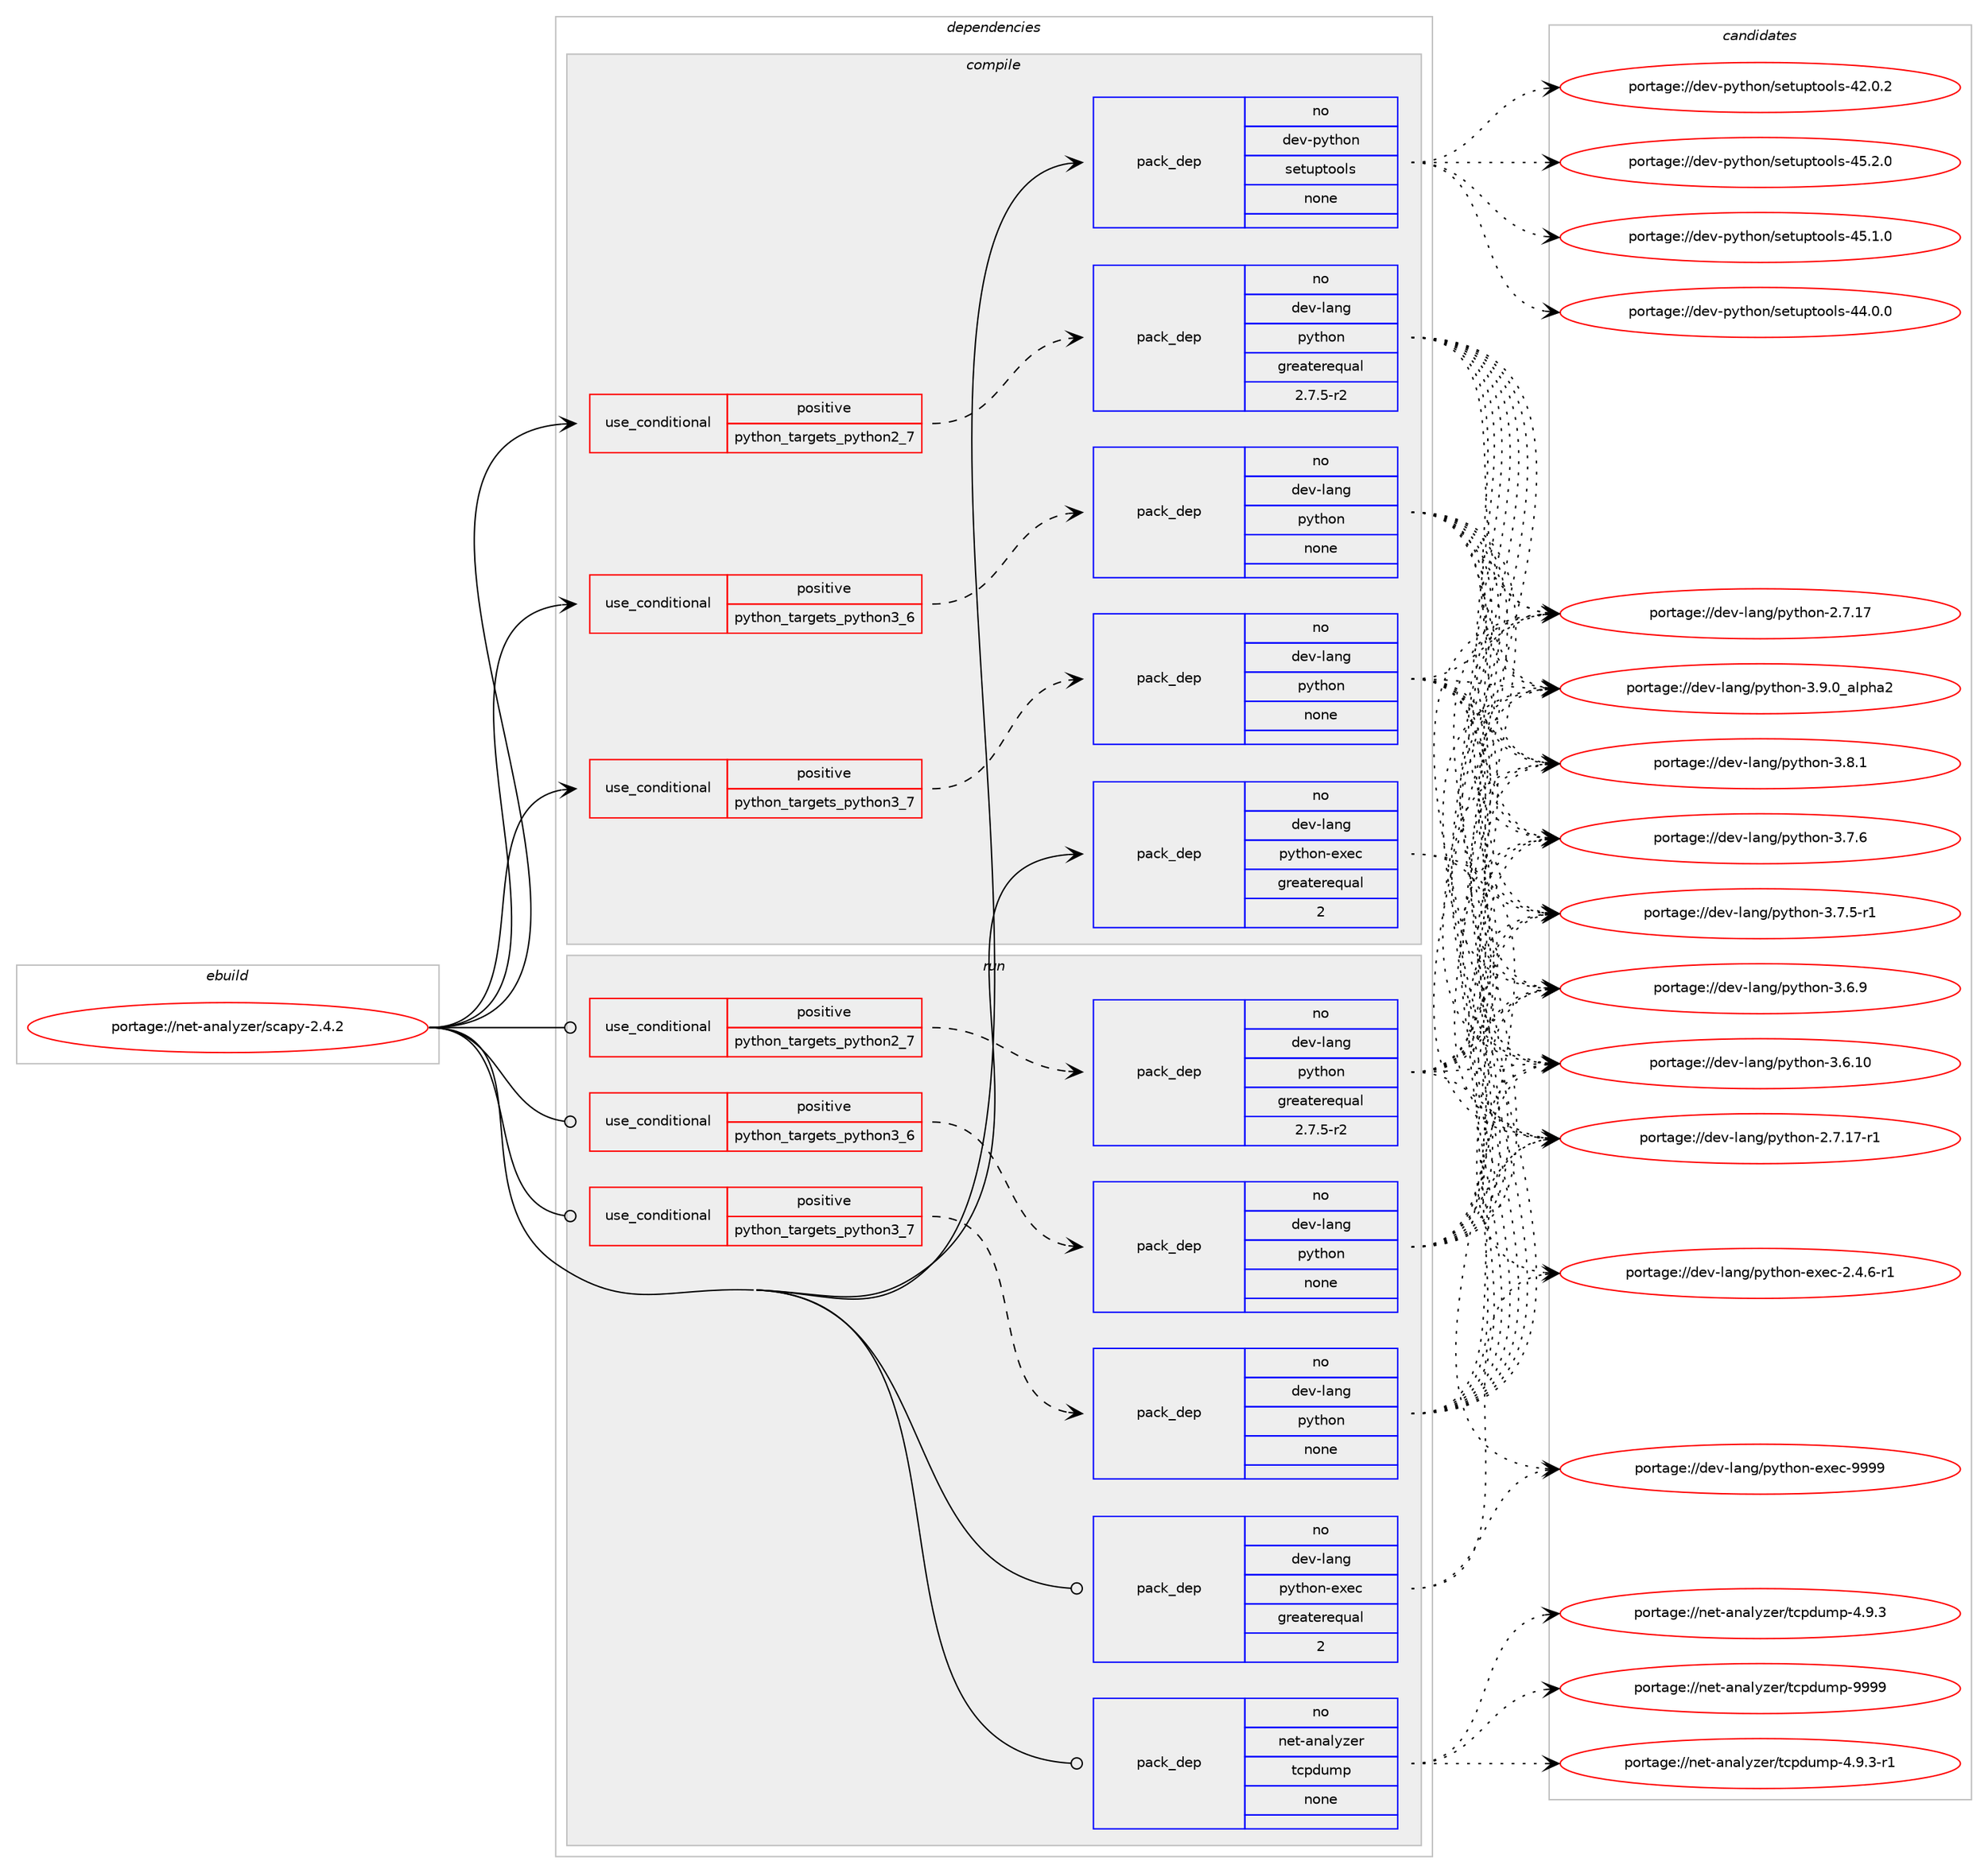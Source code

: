 digraph prolog {

# *************
# Graph options
# *************

newrank=true;
concentrate=true;
compound=true;
graph [rankdir=LR,fontname=Helvetica,fontsize=10,ranksep=1.5];#, ranksep=2.5, nodesep=0.2];
edge  [arrowhead=vee];
node  [fontname=Helvetica,fontsize=10];

# **********
# The ebuild
# **********

subgraph cluster_leftcol {
color=gray;
rank=same;
label=<<i>ebuild</i>>;
id [label="portage://net-analyzer/scapy-2.4.2", color=red, width=4, href="../net-analyzer/scapy-2.4.2.svg"];
}

# ****************
# The dependencies
# ****************

subgraph cluster_midcol {
color=gray;
label=<<i>dependencies</i>>;
subgraph cluster_compile {
fillcolor="#eeeeee";
style=filled;
label=<<i>compile</i>>;
subgraph cond33908 {
dependency151458 [label=<<TABLE BORDER="0" CELLBORDER="1" CELLSPACING="0" CELLPADDING="4"><TR><TD ROWSPAN="3" CELLPADDING="10">use_conditional</TD></TR><TR><TD>positive</TD></TR><TR><TD>python_targets_python2_7</TD></TR></TABLE>>, shape=none, color=red];
subgraph pack115064 {
dependency151459 [label=<<TABLE BORDER="0" CELLBORDER="1" CELLSPACING="0" CELLPADDING="4" WIDTH="220"><TR><TD ROWSPAN="6" CELLPADDING="30">pack_dep</TD></TR><TR><TD WIDTH="110">no</TD></TR><TR><TD>dev-lang</TD></TR><TR><TD>python</TD></TR><TR><TD>greaterequal</TD></TR><TR><TD>2.7.5-r2</TD></TR></TABLE>>, shape=none, color=blue];
}
dependency151458:e -> dependency151459:w [weight=20,style="dashed",arrowhead="vee"];
}
id:e -> dependency151458:w [weight=20,style="solid",arrowhead="vee"];
subgraph cond33909 {
dependency151460 [label=<<TABLE BORDER="0" CELLBORDER="1" CELLSPACING="0" CELLPADDING="4"><TR><TD ROWSPAN="3" CELLPADDING="10">use_conditional</TD></TR><TR><TD>positive</TD></TR><TR><TD>python_targets_python3_6</TD></TR></TABLE>>, shape=none, color=red];
subgraph pack115065 {
dependency151461 [label=<<TABLE BORDER="0" CELLBORDER="1" CELLSPACING="0" CELLPADDING="4" WIDTH="220"><TR><TD ROWSPAN="6" CELLPADDING="30">pack_dep</TD></TR><TR><TD WIDTH="110">no</TD></TR><TR><TD>dev-lang</TD></TR><TR><TD>python</TD></TR><TR><TD>none</TD></TR><TR><TD></TD></TR></TABLE>>, shape=none, color=blue];
}
dependency151460:e -> dependency151461:w [weight=20,style="dashed",arrowhead="vee"];
}
id:e -> dependency151460:w [weight=20,style="solid",arrowhead="vee"];
subgraph cond33910 {
dependency151462 [label=<<TABLE BORDER="0" CELLBORDER="1" CELLSPACING="0" CELLPADDING="4"><TR><TD ROWSPAN="3" CELLPADDING="10">use_conditional</TD></TR><TR><TD>positive</TD></TR><TR><TD>python_targets_python3_7</TD></TR></TABLE>>, shape=none, color=red];
subgraph pack115066 {
dependency151463 [label=<<TABLE BORDER="0" CELLBORDER="1" CELLSPACING="0" CELLPADDING="4" WIDTH="220"><TR><TD ROWSPAN="6" CELLPADDING="30">pack_dep</TD></TR><TR><TD WIDTH="110">no</TD></TR><TR><TD>dev-lang</TD></TR><TR><TD>python</TD></TR><TR><TD>none</TD></TR><TR><TD></TD></TR></TABLE>>, shape=none, color=blue];
}
dependency151462:e -> dependency151463:w [weight=20,style="dashed",arrowhead="vee"];
}
id:e -> dependency151462:w [weight=20,style="solid",arrowhead="vee"];
subgraph pack115067 {
dependency151464 [label=<<TABLE BORDER="0" CELLBORDER="1" CELLSPACING="0" CELLPADDING="4" WIDTH="220"><TR><TD ROWSPAN="6" CELLPADDING="30">pack_dep</TD></TR><TR><TD WIDTH="110">no</TD></TR><TR><TD>dev-lang</TD></TR><TR><TD>python-exec</TD></TR><TR><TD>greaterequal</TD></TR><TR><TD>2</TD></TR></TABLE>>, shape=none, color=blue];
}
id:e -> dependency151464:w [weight=20,style="solid",arrowhead="vee"];
subgraph pack115068 {
dependency151465 [label=<<TABLE BORDER="0" CELLBORDER="1" CELLSPACING="0" CELLPADDING="4" WIDTH="220"><TR><TD ROWSPAN="6" CELLPADDING="30">pack_dep</TD></TR><TR><TD WIDTH="110">no</TD></TR><TR><TD>dev-python</TD></TR><TR><TD>setuptools</TD></TR><TR><TD>none</TD></TR><TR><TD></TD></TR></TABLE>>, shape=none, color=blue];
}
id:e -> dependency151465:w [weight=20,style="solid",arrowhead="vee"];
}
subgraph cluster_compileandrun {
fillcolor="#eeeeee";
style=filled;
label=<<i>compile and run</i>>;
}
subgraph cluster_run {
fillcolor="#eeeeee";
style=filled;
label=<<i>run</i>>;
subgraph cond33911 {
dependency151466 [label=<<TABLE BORDER="0" CELLBORDER="1" CELLSPACING="0" CELLPADDING="4"><TR><TD ROWSPAN="3" CELLPADDING="10">use_conditional</TD></TR><TR><TD>positive</TD></TR><TR><TD>python_targets_python2_7</TD></TR></TABLE>>, shape=none, color=red];
subgraph pack115069 {
dependency151467 [label=<<TABLE BORDER="0" CELLBORDER="1" CELLSPACING="0" CELLPADDING="4" WIDTH="220"><TR><TD ROWSPAN="6" CELLPADDING="30">pack_dep</TD></TR><TR><TD WIDTH="110">no</TD></TR><TR><TD>dev-lang</TD></TR><TR><TD>python</TD></TR><TR><TD>greaterequal</TD></TR><TR><TD>2.7.5-r2</TD></TR></TABLE>>, shape=none, color=blue];
}
dependency151466:e -> dependency151467:w [weight=20,style="dashed",arrowhead="vee"];
}
id:e -> dependency151466:w [weight=20,style="solid",arrowhead="odot"];
subgraph cond33912 {
dependency151468 [label=<<TABLE BORDER="0" CELLBORDER="1" CELLSPACING="0" CELLPADDING="4"><TR><TD ROWSPAN="3" CELLPADDING="10">use_conditional</TD></TR><TR><TD>positive</TD></TR><TR><TD>python_targets_python3_6</TD></TR></TABLE>>, shape=none, color=red];
subgraph pack115070 {
dependency151469 [label=<<TABLE BORDER="0" CELLBORDER="1" CELLSPACING="0" CELLPADDING="4" WIDTH="220"><TR><TD ROWSPAN="6" CELLPADDING="30">pack_dep</TD></TR><TR><TD WIDTH="110">no</TD></TR><TR><TD>dev-lang</TD></TR><TR><TD>python</TD></TR><TR><TD>none</TD></TR><TR><TD></TD></TR></TABLE>>, shape=none, color=blue];
}
dependency151468:e -> dependency151469:w [weight=20,style="dashed",arrowhead="vee"];
}
id:e -> dependency151468:w [weight=20,style="solid",arrowhead="odot"];
subgraph cond33913 {
dependency151470 [label=<<TABLE BORDER="0" CELLBORDER="1" CELLSPACING="0" CELLPADDING="4"><TR><TD ROWSPAN="3" CELLPADDING="10">use_conditional</TD></TR><TR><TD>positive</TD></TR><TR><TD>python_targets_python3_7</TD></TR></TABLE>>, shape=none, color=red];
subgraph pack115071 {
dependency151471 [label=<<TABLE BORDER="0" CELLBORDER="1" CELLSPACING="0" CELLPADDING="4" WIDTH="220"><TR><TD ROWSPAN="6" CELLPADDING="30">pack_dep</TD></TR><TR><TD WIDTH="110">no</TD></TR><TR><TD>dev-lang</TD></TR><TR><TD>python</TD></TR><TR><TD>none</TD></TR><TR><TD></TD></TR></TABLE>>, shape=none, color=blue];
}
dependency151470:e -> dependency151471:w [weight=20,style="dashed",arrowhead="vee"];
}
id:e -> dependency151470:w [weight=20,style="solid",arrowhead="odot"];
subgraph pack115072 {
dependency151472 [label=<<TABLE BORDER="0" CELLBORDER="1" CELLSPACING="0" CELLPADDING="4" WIDTH="220"><TR><TD ROWSPAN="6" CELLPADDING="30">pack_dep</TD></TR><TR><TD WIDTH="110">no</TD></TR><TR><TD>dev-lang</TD></TR><TR><TD>python-exec</TD></TR><TR><TD>greaterequal</TD></TR><TR><TD>2</TD></TR></TABLE>>, shape=none, color=blue];
}
id:e -> dependency151472:w [weight=20,style="solid",arrowhead="odot"];
subgraph pack115073 {
dependency151473 [label=<<TABLE BORDER="0" CELLBORDER="1" CELLSPACING="0" CELLPADDING="4" WIDTH="220"><TR><TD ROWSPAN="6" CELLPADDING="30">pack_dep</TD></TR><TR><TD WIDTH="110">no</TD></TR><TR><TD>net-analyzer</TD></TR><TR><TD>tcpdump</TD></TR><TR><TD>none</TD></TR><TR><TD></TD></TR></TABLE>>, shape=none, color=blue];
}
id:e -> dependency151473:w [weight=20,style="solid",arrowhead="odot"];
}
}

# **************
# The candidates
# **************

subgraph cluster_choices {
rank=same;
color=gray;
label=<<i>candidates</i>>;

subgraph choice115064 {
color=black;
nodesep=1;
choice10010111845108971101034711212111610411111045514657464895971081121049750 [label="portage://dev-lang/python-3.9.0_alpha2", color=red, width=4,href="../dev-lang/python-3.9.0_alpha2.svg"];
choice100101118451089711010347112121116104111110455146564649 [label="portage://dev-lang/python-3.8.1", color=red, width=4,href="../dev-lang/python-3.8.1.svg"];
choice100101118451089711010347112121116104111110455146554654 [label="portage://dev-lang/python-3.7.6", color=red, width=4,href="../dev-lang/python-3.7.6.svg"];
choice1001011184510897110103471121211161041111104551465546534511449 [label="portage://dev-lang/python-3.7.5-r1", color=red, width=4,href="../dev-lang/python-3.7.5-r1.svg"];
choice100101118451089711010347112121116104111110455146544657 [label="portage://dev-lang/python-3.6.9", color=red, width=4,href="../dev-lang/python-3.6.9.svg"];
choice10010111845108971101034711212111610411111045514654464948 [label="portage://dev-lang/python-3.6.10", color=red, width=4,href="../dev-lang/python-3.6.10.svg"];
choice100101118451089711010347112121116104111110455046554649554511449 [label="portage://dev-lang/python-2.7.17-r1", color=red, width=4,href="../dev-lang/python-2.7.17-r1.svg"];
choice10010111845108971101034711212111610411111045504655464955 [label="portage://dev-lang/python-2.7.17", color=red, width=4,href="../dev-lang/python-2.7.17.svg"];
dependency151459:e -> choice10010111845108971101034711212111610411111045514657464895971081121049750:w [style=dotted,weight="100"];
dependency151459:e -> choice100101118451089711010347112121116104111110455146564649:w [style=dotted,weight="100"];
dependency151459:e -> choice100101118451089711010347112121116104111110455146554654:w [style=dotted,weight="100"];
dependency151459:e -> choice1001011184510897110103471121211161041111104551465546534511449:w [style=dotted,weight="100"];
dependency151459:e -> choice100101118451089711010347112121116104111110455146544657:w [style=dotted,weight="100"];
dependency151459:e -> choice10010111845108971101034711212111610411111045514654464948:w [style=dotted,weight="100"];
dependency151459:e -> choice100101118451089711010347112121116104111110455046554649554511449:w [style=dotted,weight="100"];
dependency151459:e -> choice10010111845108971101034711212111610411111045504655464955:w [style=dotted,weight="100"];
}
subgraph choice115065 {
color=black;
nodesep=1;
choice10010111845108971101034711212111610411111045514657464895971081121049750 [label="portage://dev-lang/python-3.9.0_alpha2", color=red, width=4,href="../dev-lang/python-3.9.0_alpha2.svg"];
choice100101118451089711010347112121116104111110455146564649 [label="portage://dev-lang/python-3.8.1", color=red, width=4,href="../dev-lang/python-3.8.1.svg"];
choice100101118451089711010347112121116104111110455146554654 [label="portage://dev-lang/python-3.7.6", color=red, width=4,href="../dev-lang/python-3.7.6.svg"];
choice1001011184510897110103471121211161041111104551465546534511449 [label="portage://dev-lang/python-3.7.5-r1", color=red, width=4,href="../dev-lang/python-3.7.5-r1.svg"];
choice100101118451089711010347112121116104111110455146544657 [label="portage://dev-lang/python-3.6.9", color=red, width=4,href="../dev-lang/python-3.6.9.svg"];
choice10010111845108971101034711212111610411111045514654464948 [label="portage://dev-lang/python-3.6.10", color=red, width=4,href="../dev-lang/python-3.6.10.svg"];
choice100101118451089711010347112121116104111110455046554649554511449 [label="portage://dev-lang/python-2.7.17-r1", color=red, width=4,href="../dev-lang/python-2.7.17-r1.svg"];
choice10010111845108971101034711212111610411111045504655464955 [label="portage://dev-lang/python-2.7.17", color=red, width=4,href="../dev-lang/python-2.7.17.svg"];
dependency151461:e -> choice10010111845108971101034711212111610411111045514657464895971081121049750:w [style=dotted,weight="100"];
dependency151461:e -> choice100101118451089711010347112121116104111110455146564649:w [style=dotted,weight="100"];
dependency151461:e -> choice100101118451089711010347112121116104111110455146554654:w [style=dotted,weight="100"];
dependency151461:e -> choice1001011184510897110103471121211161041111104551465546534511449:w [style=dotted,weight="100"];
dependency151461:e -> choice100101118451089711010347112121116104111110455146544657:w [style=dotted,weight="100"];
dependency151461:e -> choice10010111845108971101034711212111610411111045514654464948:w [style=dotted,weight="100"];
dependency151461:e -> choice100101118451089711010347112121116104111110455046554649554511449:w [style=dotted,weight="100"];
dependency151461:e -> choice10010111845108971101034711212111610411111045504655464955:w [style=dotted,weight="100"];
}
subgraph choice115066 {
color=black;
nodesep=1;
choice10010111845108971101034711212111610411111045514657464895971081121049750 [label="portage://dev-lang/python-3.9.0_alpha2", color=red, width=4,href="../dev-lang/python-3.9.0_alpha2.svg"];
choice100101118451089711010347112121116104111110455146564649 [label="portage://dev-lang/python-3.8.1", color=red, width=4,href="../dev-lang/python-3.8.1.svg"];
choice100101118451089711010347112121116104111110455146554654 [label="portage://dev-lang/python-3.7.6", color=red, width=4,href="../dev-lang/python-3.7.6.svg"];
choice1001011184510897110103471121211161041111104551465546534511449 [label="portage://dev-lang/python-3.7.5-r1", color=red, width=4,href="../dev-lang/python-3.7.5-r1.svg"];
choice100101118451089711010347112121116104111110455146544657 [label="portage://dev-lang/python-3.6.9", color=red, width=4,href="../dev-lang/python-3.6.9.svg"];
choice10010111845108971101034711212111610411111045514654464948 [label="portage://dev-lang/python-3.6.10", color=red, width=4,href="../dev-lang/python-3.6.10.svg"];
choice100101118451089711010347112121116104111110455046554649554511449 [label="portage://dev-lang/python-2.7.17-r1", color=red, width=4,href="../dev-lang/python-2.7.17-r1.svg"];
choice10010111845108971101034711212111610411111045504655464955 [label="portage://dev-lang/python-2.7.17", color=red, width=4,href="../dev-lang/python-2.7.17.svg"];
dependency151463:e -> choice10010111845108971101034711212111610411111045514657464895971081121049750:w [style=dotted,weight="100"];
dependency151463:e -> choice100101118451089711010347112121116104111110455146564649:w [style=dotted,weight="100"];
dependency151463:e -> choice100101118451089711010347112121116104111110455146554654:w [style=dotted,weight="100"];
dependency151463:e -> choice1001011184510897110103471121211161041111104551465546534511449:w [style=dotted,weight="100"];
dependency151463:e -> choice100101118451089711010347112121116104111110455146544657:w [style=dotted,weight="100"];
dependency151463:e -> choice10010111845108971101034711212111610411111045514654464948:w [style=dotted,weight="100"];
dependency151463:e -> choice100101118451089711010347112121116104111110455046554649554511449:w [style=dotted,weight="100"];
dependency151463:e -> choice10010111845108971101034711212111610411111045504655464955:w [style=dotted,weight="100"];
}
subgraph choice115067 {
color=black;
nodesep=1;
choice10010111845108971101034711212111610411111045101120101994557575757 [label="portage://dev-lang/python-exec-9999", color=red, width=4,href="../dev-lang/python-exec-9999.svg"];
choice10010111845108971101034711212111610411111045101120101994550465246544511449 [label="portage://dev-lang/python-exec-2.4.6-r1", color=red, width=4,href="../dev-lang/python-exec-2.4.6-r1.svg"];
dependency151464:e -> choice10010111845108971101034711212111610411111045101120101994557575757:w [style=dotted,weight="100"];
dependency151464:e -> choice10010111845108971101034711212111610411111045101120101994550465246544511449:w [style=dotted,weight="100"];
}
subgraph choice115068 {
color=black;
nodesep=1;
choice100101118451121211161041111104711510111611711211611111110811545525346504648 [label="portage://dev-python/setuptools-45.2.0", color=red, width=4,href="../dev-python/setuptools-45.2.0.svg"];
choice100101118451121211161041111104711510111611711211611111110811545525346494648 [label="portage://dev-python/setuptools-45.1.0", color=red, width=4,href="../dev-python/setuptools-45.1.0.svg"];
choice100101118451121211161041111104711510111611711211611111110811545525246484648 [label="portage://dev-python/setuptools-44.0.0", color=red, width=4,href="../dev-python/setuptools-44.0.0.svg"];
choice100101118451121211161041111104711510111611711211611111110811545525046484650 [label="portage://dev-python/setuptools-42.0.2", color=red, width=4,href="../dev-python/setuptools-42.0.2.svg"];
dependency151465:e -> choice100101118451121211161041111104711510111611711211611111110811545525346504648:w [style=dotted,weight="100"];
dependency151465:e -> choice100101118451121211161041111104711510111611711211611111110811545525346494648:w [style=dotted,weight="100"];
dependency151465:e -> choice100101118451121211161041111104711510111611711211611111110811545525246484648:w [style=dotted,weight="100"];
dependency151465:e -> choice100101118451121211161041111104711510111611711211611111110811545525046484650:w [style=dotted,weight="100"];
}
subgraph choice115069 {
color=black;
nodesep=1;
choice10010111845108971101034711212111610411111045514657464895971081121049750 [label="portage://dev-lang/python-3.9.0_alpha2", color=red, width=4,href="../dev-lang/python-3.9.0_alpha2.svg"];
choice100101118451089711010347112121116104111110455146564649 [label="portage://dev-lang/python-3.8.1", color=red, width=4,href="../dev-lang/python-3.8.1.svg"];
choice100101118451089711010347112121116104111110455146554654 [label="portage://dev-lang/python-3.7.6", color=red, width=4,href="../dev-lang/python-3.7.6.svg"];
choice1001011184510897110103471121211161041111104551465546534511449 [label="portage://dev-lang/python-3.7.5-r1", color=red, width=4,href="../dev-lang/python-3.7.5-r1.svg"];
choice100101118451089711010347112121116104111110455146544657 [label="portage://dev-lang/python-3.6.9", color=red, width=4,href="../dev-lang/python-3.6.9.svg"];
choice10010111845108971101034711212111610411111045514654464948 [label="portage://dev-lang/python-3.6.10", color=red, width=4,href="../dev-lang/python-3.6.10.svg"];
choice100101118451089711010347112121116104111110455046554649554511449 [label="portage://dev-lang/python-2.7.17-r1", color=red, width=4,href="../dev-lang/python-2.7.17-r1.svg"];
choice10010111845108971101034711212111610411111045504655464955 [label="portage://dev-lang/python-2.7.17", color=red, width=4,href="../dev-lang/python-2.7.17.svg"];
dependency151467:e -> choice10010111845108971101034711212111610411111045514657464895971081121049750:w [style=dotted,weight="100"];
dependency151467:e -> choice100101118451089711010347112121116104111110455146564649:w [style=dotted,weight="100"];
dependency151467:e -> choice100101118451089711010347112121116104111110455146554654:w [style=dotted,weight="100"];
dependency151467:e -> choice1001011184510897110103471121211161041111104551465546534511449:w [style=dotted,weight="100"];
dependency151467:e -> choice100101118451089711010347112121116104111110455146544657:w [style=dotted,weight="100"];
dependency151467:e -> choice10010111845108971101034711212111610411111045514654464948:w [style=dotted,weight="100"];
dependency151467:e -> choice100101118451089711010347112121116104111110455046554649554511449:w [style=dotted,weight="100"];
dependency151467:e -> choice10010111845108971101034711212111610411111045504655464955:w [style=dotted,weight="100"];
}
subgraph choice115070 {
color=black;
nodesep=1;
choice10010111845108971101034711212111610411111045514657464895971081121049750 [label="portage://dev-lang/python-3.9.0_alpha2", color=red, width=4,href="../dev-lang/python-3.9.0_alpha2.svg"];
choice100101118451089711010347112121116104111110455146564649 [label="portage://dev-lang/python-3.8.1", color=red, width=4,href="../dev-lang/python-3.8.1.svg"];
choice100101118451089711010347112121116104111110455146554654 [label="portage://dev-lang/python-3.7.6", color=red, width=4,href="../dev-lang/python-3.7.6.svg"];
choice1001011184510897110103471121211161041111104551465546534511449 [label="portage://dev-lang/python-3.7.5-r1", color=red, width=4,href="../dev-lang/python-3.7.5-r1.svg"];
choice100101118451089711010347112121116104111110455146544657 [label="portage://dev-lang/python-3.6.9", color=red, width=4,href="../dev-lang/python-3.6.9.svg"];
choice10010111845108971101034711212111610411111045514654464948 [label="portage://dev-lang/python-3.6.10", color=red, width=4,href="../dev-lang/python-3.6.10.svg"];
choice100101118451089711010347112121116104111110455046554649554511449 [label="portage://dev-lang/python-2.7.17-r1", color=red, width=4,href="../dev-lang/python-2.7.17-r1.svg"];
choice10010111845108971101034711212111610411111045504655464955 [label="portage://dev-lang/python-2.7.17", color=red, width=4,href="../dev-lang/python-2.7.17.svg"];
dependency151469:e -> choice10010111845108971101034711212111610411111045514657464895971081121049750:w [style=dotted,weight="100"];
dependency151469:e -> choice100101118451089711010347112121116104111110455146564649:w [style=dotted,weight="100"];
dependency151469:e -> choice100101118451089711010347112121116104111110455146554654:w [style=dotted,weight="100"];
dependency151469:e -> choice1001011184510897110103471121211161041111104551465546534511449:w [style=dotted,weight="100"];
dependency151469:e -> choice100101118451089711010347112121116104111110455146544657:w [style=dotted,weight="100"];
dependency151469:e -> choice10010111845108971101034711212111610411111045514654464948:w [style=dotted,weight="100"];
dependency151469:e -> choice100101118451089711010347112121116104111110455046554649554511449:w [style=dotted,weight="100"];
dependency151469:e -> choice10010111845108971101034711212111610411111045504655464955:w [style=dotted,weight="100"];
}
subgraph choice115071 {
color=black;
nodesep=1;
choice10010111845108971101034711212111610411111045514657464895971081121049750 [label="portage://dev-lang/python-3.9.0_alpha2", color=red, width=4,href="../dev-lang/python-3.9.0_alpha2.svg"];
choice100101118451089711010347112121116104111110455146564649 [label="portage://dev-lang/python-3.8.1", color=red, width=4,href="../dev-lang/python-3.8.1.svg"];
choice100101118451089711010347112121116104111110455146554654 [label="portage://dev-lang/python-3.7.6", color=red, width=4,href="../dev-lang/python-3.7.6.svg"];
choice1001011184510897110103471121211161041111104551465546534511449 [label="portage://dev-lang/python-3.7.5-r1", color=red, width=4,href="../dev-lang/python-3.7.5-r1.svg"];
choice100101118451089711010347112121116104111110455146544657 [label="portage://dev-lang/python-3.6.9", color=red, width=4,href="../dev-lang/python-3.6.9.svg"];
choice10010111845108971101034711212111610411111045514654464948 [label="portage://dev-lang/python-3.6.10", color=red, width=4,href="../dev-lang/python-3.6.10.svg"];
choice100101118451089711010347112121116104111110455046554649554511449 [label="portage://dev-lang/python-2.7.17-r1", color=red, width=4,href="../dev-lang/python-2.7.17-r1.svg"];
choice10010111845108971101034711212111610411111045504655464955 [label="portage://dev-lang/python-2.7.17", color=red, width=4,href="../dev-lang/python-2.7.17.svg"];
dependency151471:e -> choice10010111845108971101034711212111610411111045514657464895971081121049750:w [style=dotted,weight="100"];
dependency151471:e -> choice100101118451089711010347112121116104111110455146564649:w [style=dotted,weight="100"];
dependency151471:e -> choice100101118451089711010347112121116104111110455146554654:w [style=dotted,weight="100"];
dependency151471:e -> choice1001011184510897110103471121211161041111104551465546534511449:w [style=dotted,weight="100"];
dependency151471:e -> choice100101118451089711010347112121116104111110455146544657:w [style=dotted,weight="100"];
dependency151471:e -> choice10010111845108971101034711212111610411111045514654464948:w [style=dotted,weight="100"];
dependency151471:e -> choice100101118451089711010347112121116104111110455046554649554511449:w [style=dotted,weight="100"];
dependency151471:e -> choice10010111845108971101034711212111610411111045504655464955:w [style=dotted,weight="100"];
}
subgraph choice115072 {
color=black;
nodesep=1;
choice10010111845108971101034711212111610411111045101120101994557575757 [label="portage://dev-lang/python-exec-9999", color=red, width=4,href="../dev-lang/python-exec-9999.svg"];
choice10010111845108971101034711212111610411111045101120101994550465246544511449 [label="portage://dev-lang/python-exec-2.4.6-r1", color=red, width=4,href="../dev-lang/python-exec-2.4.6-r1.svg"];
dependency151472:e -> choice10010111845108971101034711212111610411111045101120101994557575757:w [style=dotted,weight="100"];
dependency151472:e -> choice10010111845108971101034711212111610411111045101120101994550465246544511449:w [style=dotted,weight="100"];
}
subgraph choice115073 {
color=black;
nodesep=1;
choice11010111645971109710812112210111447116991121001171091124557575757 [label="portage://net-analyzer/tcpdump-9999", color=red, width=4,href="../net-analyzer/tcpdump-9999.svg"];
choice11010111645971109710812112210111447116991121001171091124552465746514511449 [label="portage://net-analyzer/tcpdump-4.9.3-r1", color=red, width=4,href="../net-analyzer/tcpdump-4.9.3-r1.svg"];
choice1101011164597110971081211221011144711699112100117109112455246574651 [label="portage://net-analyzer/tcpdump-4.9.3", color=red, width=4,href="../net-analyzer/tcpdump-4.9.3.svg"];
dependency151473:e -> choice11010111645971109710812112210111447116991121001171091124557575757:w [style=dotted,weight="100"];
dependency151473:e -> choice11010111645971109710812112210111447116991121001171091124552465746514511449:w [style=dotted,weight="100"];
dependency151473:e -> choice1101011164597110971081211221011144711699112100117109112455246574651:w [style=dotted,weight="100"];
}
}

}
